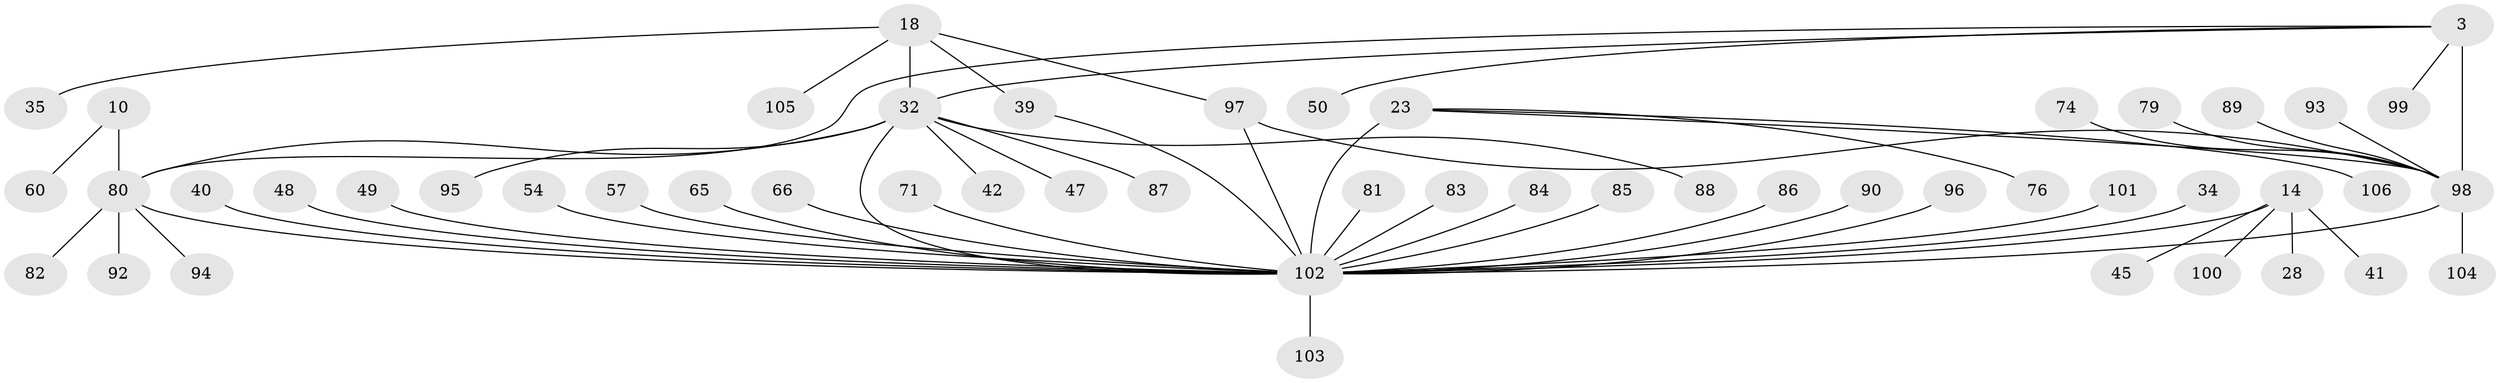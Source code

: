 // original degree distribution, {7: 0.03773584905660377, 8: 0.04716981132075472, 5: 0.02830188679245283, 9: 0.03773584905660377, 6: 0.04716981132075472, 4: 0.018867924528301886, 11: 0.018867924528301886, 14: 0.009433962264150943, 3: 0.0660377358490566, 1: 0.5283018867924528, 2: 0.16037735849056603}
// Generated by graph-tools (version 1.1) at 2025/54/03/09/25 04:54:25]
// undirected, 53 vertices, 59 edges
graph export_dot {
graph [start="1"]
  node [color=gray90,style=filled];
  3 [super="+1"];
  10 [super="+8"];
  14 [super="+12"];
  18 [super="+16"];
  23 [super="+22"];
  28;
  32 [super="+20"];
  34;
  35;
  39;
  40;
  41;
  42;
  45;
  47 [super="+46"];
  48;
  49;
  50;
  54;
  57;
  60;
  65;
  66;
  71;
  74;
  76;
  79 [super="+53"];
  80 [super="+77"];
  81 [super="+62"];
  82;
  83 [super="+69"];
  84;
  85;
  86;
  87;
  88;
  89;
  90;
  92;
  93 [super="+78"];
  94 [super="+73"];
  95 [super="+31"];
  96 [super="+44+75"];
  97 [super="+64+68+91"];
  98 [super="+33+70"];
  99;
  100;
  101;
  102 [super="+51+15+72+27"];
  103;
  104 [super="+63"];
  105;
  106;
  3 -- 50;
  3 -- 99;
  3 -- 32;
  3 -- 98 [weight=6];
  3 -- 80;
  10 -- 60;
  10 -- 80 [weight=6];
  14 -- 28;
  14 -- 41;
  14 -- 100;
  14 -- 45;
  14 -- 102 [weight=7];
  18 -- 39;
  18 -- 105;
  18 -- 35;
  18 -- 97;
  18 -- 32 [weight=6];
  23 -- 106;
  23 -- 76;
  23 -- 102 [weight=7];
  23 -- 98;
  32 -- 102 [weight=4];
  32 -- 42;
  32 -- 47;
  32 -- 87;
  32 -- 88;
  32 -- 95;
  32 -- 80;
  34 -- 102;
  39 -- 102;
  40 -- 102;
  48 -- 102;
  49 -- 102;
  54 -- 102;
  57 -- 102;
  65 -- 102;
  66 -- 102;
  71 -- 102;
  74 -- 98;
  79 -- 98;
  80 -- 102 [weight=2];
  80 -- 82;
  80 -- 92;
  80 -- 94;
  81 -- 102;
  83 -- 102;
  84 -- 102;
  85 -- 102;
  86 -- 102;
  89 -- 98;
  90 -- 102;
  93 -- 98;
  96 -- 102;
  97 -- 102 [weight=3];
  97 -- 98;
  98 -- 102 [weight=3];
  98 -- 104;
  101 -- 102;
  102 -- 103;
}
